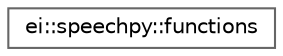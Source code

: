 digraph "Graphical Class Hierarchy"
{
 // LATEX_PDF_SIZE
  bgcolor="transparent";
  edge [fontname=Helvetica,fontsize=10,labelfontname=Helvetica,labelfontsize=10];
  node [fontname=Helvetica,fontsize=10,shape=box,height=0.2,width=0.4];
  rankdir="LR";
  Node0 [id="Node000000",label="ei::speechpy::functions",height=0.2,width=0.4,color="grey40", fillcolor="white", style="filled",URL="$classei_1_1speechpy_1_1functions.html",tooltip=" "];
}
